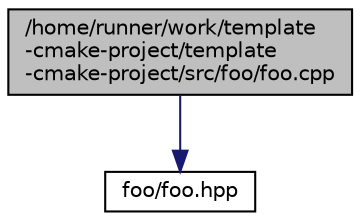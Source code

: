 digraph "/home/runner/work/template-cmake-project/template-cmake-project/src/foo/foo.cpp"
{
 // LATEX_PDF_SIZE
  edge [fontname="Helvetica",fontsize="10",labelfontname="Helvetica",labelfontsize="10"];
  node [fontname="Helvetica",fontsize="10",shape=record];
  Node1 [label="/home/runner/work/template\l-cmake-project/template\l-cmake-project/src/foo/foo.cpp",height=0.2,width=0.4,color="black", fillcolor="grey75", style="filled", fontcolor="black",tooltip="Implemenation file for the foo::bar(int) function."];
  Node1 -> Node2 [color="midnightblue",fontsize="10",style="solid",fontname="Helvetica"];
  Node2 [label="foo/foo.hpp",height=0.2,width=0.4,color="black", fillcolor="white", style="filled",URL="$foo_8hpp.html",tooltip="Header file for the foo::bar(int) function."];
}

